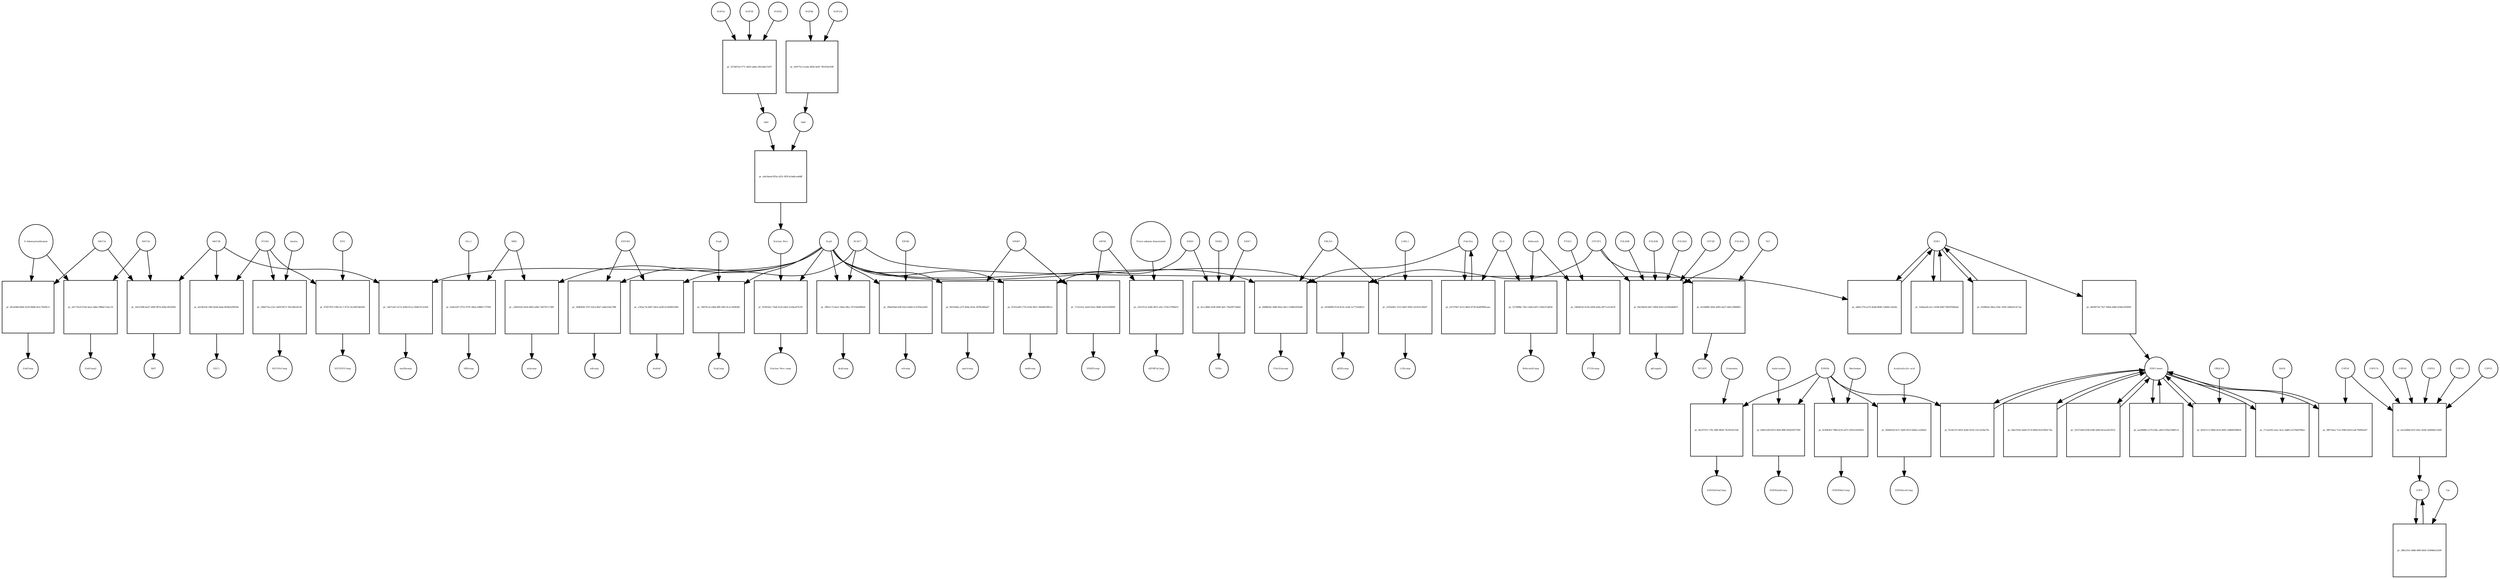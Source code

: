 strict digraph  {
EDN1 [annotation=urn_miriam_uniprot_P05305, bipartite=0, cls=macromolecule, fontsize=4, label=EDN1, shape=circle];
"pr_a80ec37d-a274-4adb-8b48-12b68cc4eb5b" [annotation="", bipartite=1, cls=process, fontsize=4, label="pr_a80ec37d-a274-4adb-8b48-12b68cc4eb5b", shape=square];
DCAF7 [annotation="urn_miriam_uniprot_P61962|urn_miriam_pubmed_16887337|urn_miriam_pubmed_16949367", bipartite=0, cls=macromolecule, fontsize=4, label=DCAF7, shape=circle];
"pr_1efbaa49-eac1-4596-80d7-f661ff586a4e" [annotation="", bipartite=1, cls=process, fontsize=4, label="pr_1efbaa49-eac1-4596-80d7-f661ff586a4e", shape=square];
NUP54 [annotation=urn_miriam_uniprot_Q7Z3B4, bipartite=0, cls=macromolecule, fontsize=4, label=NUP54, shape=circle];
"pr_557d47ed-577c-4652-ab6a-20e1b4a7247f" [annotation="", bipartite=1, cls=process, fontsize=4, label="pr_557d47ed-577c-4652-ab6a-20e1b4a7247f", shape=square];
nup1 [annotation=urn_miriam_pubmed_12196509, bipartite=0, cls=complex, fontsize=4, label=nup1, shape=circle];
NUP58 [annotation=urn_miriam_uniprot_Q9BVL2, bipartite=0, cls=macromolecule, fontsize=4, label=NUP58, shape=circle];
NUP62 [annotation=urn_miriam_uniprot_P37198, bipartite=0, cls=macromolecule, fontsize=4, label=NUP62, shape=circle];
GTF2F2 [annotation="urn_miriam_uniprot_P13984|urn_miriam_pubmed_10428810", bipartite=0, cls=macromolecule, fontsize=4, label=GTF2F2, shape=circle];
"pr_64e59b26-b4e7-4904-9eb3-af320e6bd87c" [annotation="", bipartite=1, cls=process, fontsize=4, label="pr_64e59b26-b4e7-4904-9eb3-af320e6bd87c", shape=square];
gtfrnapoly [annotation=urn_miriam_pubmed_26344197, bipartite=0, cls=complex, fontsize=4, label=gtfrnapoly, shape=circle];
GTF2B [annotation=urn_miriam_uniprot_Q00403, bipartite=0, cls=macromolecule, fontsize=4, label=GTF2B, shape=circle];
POLR2A [annotation=urn_miriam_uniprot_P30876, bipartite=0, cls=macromolecule, fontsize=4, label=POLR2A, shape=circle];
POLR2B [annotation=urn_miriam_uniprot_P30876, bipartite=0, cls=macromolecule, fontsize=4, label=POLR2B, shape=circle];
POLR2E [annotation=urn_miriam_uniprot_P19388, bipartite=0, cls=macromolecule, fontsize=4, label=POLR2E, shape=circle];
POLR2G [annotation=urn_miriam_uniprot_P62487, bipartite=0, cls=macromolecule, fontsize=4, label=POLR2G, shape=circle];
NEK9 [annotation=urn_miriam_uniprot_Q8TD19, bipartite=0, cls=macromolecule, fontsize=4, label=NEK9, shape=circle];
"pr_6cccd98e-b54f-4f40-9afc-7f4a0971b06d" [annotation="", bipartite=1, cls=process, fontsize=4, label="pr_6cccd98e-b54f-4f40-9afc-7f4a0971b06d", shape=square];
NEKs [annotation=urn_miriam_pubmed_28514442, bipartite=0, cls=complex, fontsize=4, label=NEKs, shape=circle];
NEK7 [annotation=urn_miriam_uniprot_Q8TDX7, bipartite=0, cls=macromolecule, fontsize=4, label=NEK7, shape=circle];
NEK6 [annotation=urn_miriam_uniprot_Q9HC98, bipartite=0, cls=macromolecule, fontsize=4, label=NEK6, shape=circle];
"pr_416f8b2e-68ea-434c-9356-2d9e43c417ae" [annotation="", bipartite=1, cls=process, fontsize=4, label="pr_416f8b2e-68ea-434c-9356-2d9e43c417ae", shape=square];
"EDN1-homo" [annotation=urn_miriam_pubmed_16713569, bipartite=0, cls=complex, fontsize=4, label="EDN1-homo", shape=circle];
"pr_9da1914e-0ad4-47c4-8944-823cf9d3c7ba" [annotation="", bipartite=1, cls=process, fontsize=4, label="pr_9da1914e-0ad4-47c4-8944-823cf9d3c7ba", shape=square];
"pr_16157a6d-019b-438f-a0b9-de1ea262307a" [annotation="", bipartite=1, cls=process, fontsize=4, label="pr_16157a6d-019b-438f-a0b9-de1ea262307a", shape=square];
COPS2 [annotation=urn_miriam_uniprot_P61201, bipartite=0, cls=macromolecule, fontsize=4, label=COPS2, shape=circle];
"pr_ba1ed9dd-621f-43ec-829e-e6d000e13e89" [annotation="", bipartite=1, cls=process, fontsize=4, label="pr_ba1ed9dd-621f-43ec-829e-e6d000e13e89", shape=square];
COPS [annotation=urn_miriam_pubmed_16045761, bipartite=0, cls=complex, fontsize=4, label=COPS, shape=circle];
COPS4 [annotation=urn_miriam_uniprot_Q9UBW8, bipartite=0, cls=macromolecule, fontsize=4, label=COPS4, shape=circle];
COPS5 [annotation=urn_miriam_uniprot_Q92905, bipartite=0, cls=macromolecule, fontsize=4, label=COPS5, shape=circle];
COPS6 [annotation=urn_miriam_uniprot_Q7L5N1, bipartite=0, cls=macromolecule, fontsize=4, label=COPS6, shape=circle];
COPS7A [annotation=urn_miriam_uniprot_Q9UBW8, bipartite=0, cls=macromolecule, fontsize=4, label=COPS7A, shape=circle];
COPS8 [annotation=urn_miriam_uniprot_Q99627, bipartite=0, cls=macromolecule, fontsize=4, label=COPS8, shape=circle];
MAT1A [annotation=urn_miriam_uniprot_Q00266, bipartite=0, cls=macromolecule, fontsize=4, label=MAT1A, shape=circle];
"pr_1bcb7d0b-be07-469f-987d-d58ecf83209d" [annotation="", bipartite=1, cls=process, fontsize=4, label="pr_1bcb7d0b-be07-469f-987d-d58ecf83209d", shape=square];
MAT [annotation=urn_miriam_pubmed_12671891, bipartite=0, cls=complex, fontsize=4, label=MAT, shape=circle];
MAT2A [annotation=urn_miriam_uniprot_P31153, bipartite=0, cls=macromolecule, fontsize=4, label=MAT2A, shape=circle];
MAT2B [annotation="urn_miriam_uniprot_Q9NZL9|urn_miriam_pubmed_10644686|urn_miriam_pubmed_23189196|urn_miriam_pubmed_25075345|urn_miriam_pubmed_23425511", bipartite=0, cls=macromolecule, fontsize=4, label=MAT2B, shape=circle];
FBLN5 [annotation=urn_miriam_uniprot_Q9UBX5, bipartite=0, cls=macromolecule, fontsize=4, label=FBLN5, shape=circle];
"pr_2295a681-37e5-44d7-85fb-1d1410c39a87" [annotation="", bipartite=1, cls=process, fontsize=4, label="pr_2295a681-37e5-44d7-85fb-1d1410c39a87", shape=square];
LOXcomp [annotation=urn_miriam_pubmed_14745449, bipartite=0, cls=complex, fontsize=4, label=LOXcomp, shape=circle];
LOXL1 [annotation=urn_miriam_uniprot_Q08397, bipartite=0, cls=macromolecule, fontsize=4, label=LOXL1, shape=circle];
Nsp9 [annotation="urn_miriam_uniprot_P0DTD1|urn_miriam_ncbiprotein_YP_009725305", bipartite=0, cls=macromolecule, fontsize=4, label=Nsp9, shape=circle];
"pr_cbb71ab7-d17a-4366-811a-54db741310a8" [annotation="", bipartite=1, cls=process, fontsize=4, label="pr_cbb71ab7-d17a-4366-811a-54db741310a8", shape=square];
mat2bcomp [annotation=urn_miriam_pubmed_32353859, bipartite=0, cls=complex, fontsize=4, label=mat2bcomp, shape=circle];
MIB1 [annotation="urn_miriam_uniprot_Q86YT6|urn_miriam_pubmed_24185901", bipartite=0, cls=macromolecule, fontsize=4, label=MIB1, shape=circle];
"pr_b3eb1e67-0752-4791-94a6-e9885c737941" [annotation="", bipartite=1, cls=process, fontsize=4, label="pr_b3eb1e67-0752-4791-94a6-e9885c737941", shape=square];
MIBcomp [annotation=urn_miriam_pubmed_21985982, bipartite=0, cls=complex, fontsize=4, label=MIBcomp, shape=circle];
DLL1 [annotation=urn_miriam_uniprot_O00548, bipartite=0, cls=macromolecule, fontsize=4, label=DLL1, shape=circle];
"pr_a614b164-1fb0-4e0d-8ada-863be439059a" [annotation="", bipartite=1, cls=process, fontsize=4, label="pr_a614b164-1fb0-4e0d-8ada-863be439059a", shape=square];
NEC1 [annotation=urn_miriam_pubmed_25544563, bipartite=0, cls=complex, fontsize=4, label=NEC1, shape=circle];
PCSK1 [annotation=urn_miriam_uniprot_F5H982, bipartite=0, cls=macromolecule, fontsize=4, label=PCSK1, shape=circle];
SPART [annotation=urn_miriam_uniprot_Q8N0X7, bipartite=0, cls=macromolecule, fontsize=4, label=SPART, shape=circle];
"pr_7152141e-3ee8-42ee-94d8-3a433592fbf0" [annotation="", bipartite=1, cls=process, fontsize=4, label="pr_7152141e-3ee8-42ee-94d8-3a433592fbf0", shape=square];
SPARTcomp [annotation=urn_miriam_pubmed_19765186, bipartite=0, cls=complex, fontsize=4, label=SPARTcomp, shape=circle];
AIFM1 [annotation=urn_miriam_uniprot_O95831, bipartite=0, cls=macromolecule, fontsize=4, label=AIFM1, shape=circle];
Nsp8 [annotation="urn_miriam_uniprot_P0DTD1|urn_miriam_ncbiprotein_YP_009725304|urn_miriam_taxonomy_2697049", bipartite=0, cls=macromolecule, fontsize=4, label=Nsp8, shape=circle];
"pr_34874cc6-e4bb-4fff-af85-9c2c1f69edf2" [annotation="", bipartite=1, cls=process, fontsize=4, label="pr_34874cc6-e4bb-4fff-af85-9c2c1f69edf2", shape=square];
NspComp [annotation=urn_miriam_pubmed_32296183, bipartite=0, cls=complex, fontsize=4, label=NspComp, shape=circle];
"pr_f5c8a7e3-4452-4a9e-9cb5-c5a13e3ba79c" [annotation="", bipartite=1, cls=process, fontsize=4, label="pr_f5c8a7e3-4452-4a9e-9cb5-c5a13e3ba79c", shape=square];
EDNRA [annotation=urn_miriam_uniprot_P25101, bipartite=0, cls=macromolecule, fontsize=4, label=EDNRA, shape=circle];
"pr_fd1b7cc2-944d-4c63-80d1-ed8bf0308b56" [annotation="", bipartite=1, cls=process, fontsize=4, label="pr_fd1b7cc2-944d-4c63-80d1-ed8bf0308b56", shape=square];
UBQLN4 [annotation=urn_miriam_uniprot_Q9NRR5, bipartite=0, cls=macromolecule, fontsize=4, label=UBQLN4, shape=circle];
"pr_98f73eea-7ce2-49b3-b61d-adc7669d2a97" [annotation="", bipartite=1, cls=process, fontsize=4, label="pr_98f73eea-7ce2-49b3-b61d-adc7669d2a97", shape=square];
Vpr [annotation="urn_miriam_uniprot_I2A5W5|urn_miriam_taxonomy_11676", bipartite=0, cls=macromolecule, fontsize=4, label=Vpr, shape=circle];
"pr_38fe2314-3db8-4f80-b630-334946e52249" [annotation="", bipartite=1, cls=process, fontsize=4, label="pr_38fe2314-3db8-4f80-b630-334946e52249", shape=square];
BAG6 [annotation=urn_miriam_uniprot_P46379, bipartite=0, cls=macromolecule, fontsize=4, label=BAG6, shape=circle];
"pr_17cae545-a2ec-4cec-bd60-a3274dd79bee" [annotation="", bipartite=1, cls=process, fontsize=4, label="pr_17cae545-a2ec-4cec-bd60-a3274dd79bee", shape=square];
"pr_d0e9075d-7427-49b4-a0b6-434dcaf59002" [annotation="", bipartite=1, cls=process, fontsize=4, label="pr_d0e9075d-7427-49b4-a0b6-434dcaf59002", shape=square];
"pr_d21b88f0-360e-4695-ab27-fddcc0f868b5" [annotation="", bipartite=1, cls=process, fontsize=4, label="pr_d21b88f0-360e-4695-ab27-fddcc0f868b5", shape=square];
"TAT-HIV" [annotation=urn_miriam_pubmed_8934526, bipartite=0, cls=complex, fontsize=4, label="TAT-HIV", shape=circle];
TAT [annotation="urn_miriam_uniprot_A6MI22|urn_miriam_taxonomy_11676", bipartite=0, cls=macromolecule, fontsize=4, label=TAT, shape=circle];
nup2 [annotation=urn_miriam_pubmed_9049309, bipartite=0, cls=complex, fontsize=4, label=nup2, shape=circle];
"pr_a0e34aed-955a-4251-9f5f-6cbd4cea8dff" [annotation="", bipartite=1, cls=process, fontsize=4, label="pr_a0e34aed-955a-4251-9f5f-6cbd4cea8dff", shape=square];
"Nuclear Pore" [annotation=urn_miriam_pubmed_32296183, bipartite=0, cls=complex, fontsize=4, label="Nuclear Pore", shape=circle];
NUP214 [annotation=urn_miriam_uniprot_P35658, bipartite=0, cls=macromolecule, fontsize=4, label=NUP214, shape=circle];
"pr_65077ec3-a2da-4d56-9a41-7fb1f54c65ff" [annotation="", bipartite=1, cls=process, fontsize=4, label="pr_65077ec3-a2da-4d56-9a41-7fb1f54c65ff", shape=square];
NUP88 [annotation="urn_miriam_uniprot_Q99567|urn_miriam_pubmed_30543681", bipartite=0, cls=macromolecule, fontsize=4, label=NUP88, shape=circle];
"pr_053016e1-7da8-412f-a9e0-21e6ee67fc05" [annotation="", bipartite=1, cls=process, fontsize=4, label="pr_053016e1-7da8-412f-a9e0-21e6ee67fc05", shape=square];
"Nuclear Pore comp" [annotation=urn_miriam_pubmed_32353859, bipartite=0, cls=complex, fontsize=4, label="Nuclear Pore comp", shape=circle];
ZNF503 [annotation=urn_miriam_uniprot_Q96F45, bipartite=0, cls=macromolecule, fontsize=4, label=ZNF503, shape=circle];
"pr_c5f5ac7d-6d47-44cb-ad38-d120d903349c" [annotation="", bipartite=1, cls=process, fontsize=4, label="pr_c5f5ac7d-6d47-44cb-ad38-d120d903349c", shape=square];
dcafznf [annotation=urn_miriam_pubmed_27705803, bipartite=0, cls=complex, fontsize=4, label=dcafznf, shape=circle];
"pr_c2681b29-2b5d-49d3-ad0e-7b4797c174f6" [annotation="", bipartite=1, cls=process, fontsize=4, label="pr_c2681b29-2b5d-49d3-ad0e-7b4797c174f6", shape=square];
mibcomp [annotation=urn_miriam_pubmed_32353859, bipartite=0, cls=complex, fontsize=4, label=mibcomp, shape=circle];
"pr_5fd83f04-37b7-42cb-80e7-eddc024a799f" [annotation="", bipartite=1, cls=process, fontsize=4, label="pr_5fd83f04-37b7-42cb-80e7-eddc024a799f", shape=square];
znfcomp [annotation=urn_miriam_pubmed_32353859, bipartite=0, cls=complex, fontsize=4, label=znfcomp, shape=circle];
"pr_3f8e1c72-8ae1-44ea-98cc-8751be06f9e8" [annotation="", bipartite=1, cls=process, fontsize=4, label="pr_3f8e1c72-8ae1-44ea-98cc-8751be06f9e8", shape=square];
dcafcomp [annotation=urn_miriam_pubmed_32353859, bipartite=0, cls=complex, fontsize=4, label=dcafcomp, shape=circle];
"pr_30be02bd-efdf-42a5-b40d-2c2593a2e445" [annotation="", bipartite=1, cls=process, fontsize=4, label="pr_30be02bd-efdf-42a5-b40d-2c2593a2e445", shape=square];
eifcomp [annotation=urn_miriam_pubmed_32353859, bipartite=0, cls=complex, fontsize=4, label=eifcomp, shape=circle];
EIF4H [annotation="urn_miriam_uniprot_Q15056|urn_miriam_pubmed_10585411|urn_miriam_pubmed_11418588", bipartite=0, cls=macromolecule, fontsize=4, label=EIF4H, shape=circle];
"pr_f83164de-a37f-464a-9c6a-387ffa480ad7" [annotation="", bipartite=1, cls=process, fontsize=4, label="pr_f83164de-a37f-464a-9c6a-387ffa480ad7", shape=square];
spartcomp [annotation=urn_miriam_pubmed_32353859, bipartite=0, cls=complex, fontsize=4, label=spartcomp, shape=circle];
"pr_47d31a89-1735-410a-9b21-56b4802981a1" [annotation="", bipartite=1, cls=process, fontsize=4, label="pr_47d31a89-1735-410a-9b21-56b4802981a1", shape=square];
nek9comp [annotation=urn_miriam_pubmed_32353859, bipartite=0, cls=complex, fontsize=4, label=nek9comp, shape=circle];
"pr_8488636c-bbf8-40a2-b0c1-b38fb2459a8f" [annotation="", bipartite=1, cls=process, fontsize=4, label="pr_8488636c-bbf8-40a2-b0c1-b38fb2459a8f", shape=square];
Fibrillincomp [annotation=urn_miriam_pubmed_32353859, bipartite=0, cls=complex, fontsize=4, label=Fibrillincomp, shape=circle];
Fibrillin [annotation="urn_miriam_pubmed_8702639|urn_miriam_pubmed_10825173|urn_miriam_pubmed_10544250", bipartite=0, cls=complex, fontsize=4, label=Fibrillin, shape=circle];
"pr_e93d90f0-f15d-4c41-acbb-1e77162dfe1f" [annotation="", bipartite=1, cls=process, fontsize=4, label="pr_e93d90f0-f15d-4c41-acbb-1e77162dfe1f", shape=square];
gtf2f2comp [annotation=urn_miriam_pubmed_32353859, bipartite=0, cls=complex, fontsize=4, label=gtf2f2comp, shape=circle];
"pr_aa290882-e379-43bc-a402-b7ba51b881c4" [annotation="", bipartite=1, cls=process, fontsize=4, label="pr_aa290882-e379-43bc-a402-b7ba51b881c4", shape=square];
"pr_e4737b67-4153-4bd3-8728-8a4f6908caae" [annotation="", bipartite=1, cls=process, fontsize=4, label="pr_e4737b67-4153-4bd3-8728-8a4f6908caae", shape=square];
ELN [annotation=urn_miriam_uniprot_P15502, bipartite=0, cls=macromolecule, fontsize=4, label=ELN, shape=circle];
"pr_df1af48d-89a6-4229-88d6-6e5c7b5f9ccf" [annotation="", bipartite=1, cls=process, fontsize=4, label="pr_df1af48d-89a6-4229-88d6-6e5c7b5f9ccf", shape=square];
SAdComp [annotation="urn_miriam_pubmed_12631701|urn_miriam_pubmed_12060674|urn_miriam_pubmed_11301045|urn_miriam_pubmed_12660248", bipartite=0, cls=complex, fontsize=4, label=SAdComp, shape=circle];
"S-Adenosylmethionine" [annotation="urn_miriam_pubchem.compound_34755|urn_miriam_chebi_CHEBI%3A15414", bipartite=0, cls="simple chemical", fontsize=4, label="S-Adenosylmethionine", shape=circle];
PTGS2 [annotation="", bipartite=0, cls=macromolecule, fontsize=4, label=PTGS2, shape=circle];
"pr_5483bc82-0c9a-4264-ab9a-d9711cfc0e59" [annotation="", bipartite=1, cls=process, fontsize=4, label="pr_5483bc82-0c9a-4264-ab9a-d9711cfc0e59", shape=square];
PTGScomp [annotation=urn_miriam_pubmed_20724158, bipartite=0, cls=complex, fontsize=4, label=PTGScomp, shape=circle];
Rofecoxib [annotation="urn_miriam_pubchem.compound_5090|urn_miriam_chebi_CHEBI%3A8887", bipartite=0, cls="simple chemical", fontsize=4, label=Rofecoxib, shape=circle];
"pr_a01716c9-07ab-4aa1-b4be-99b6e7cbec19" [annotation="", bipartite=1, cls=process, fontsize=4, label="pr_a01716c9-07ab-4aa1-b4be-99b6e7cbec19", shape=square];
SAdComp2 [annotation="urn_miriam_pubmed_12660248|urn_miriam_pubmed_12023972|urn_miriam_pubmed_11596649", bipartite=0, cls=complex, fontsize=4, label=SAdComp2, shape=circle];
"pr_29bd71fa-e32c-4a09-8472-765cd9e2d136" [annotation="", bipartite=1, cls=process, fontsize=4, label="pr_29bd71fa-e32c-4a09-8472-765cd9e2d136", shape=square];
NECINsComp [annotation="urn_miriam_pubmed_17016423|urn_miriam_pubmed_17139284", bipartite=0, cls=complex, fontsize=4, label=NECINsComp, shape=circle];
Insulin [annotation=urn_miriam_uniprot_P01308, bipartite=0, cls=macromolecule, fontsize=4, label=Insulin, shape=circle];
"pr_67d57935-10fb-41c7-873c-0e16653be949" [annotation="", bipartite=1, cls=process, fontsize=4, label="pr_67d57935-10fb-41c7-873c-0e16653be949", shape=square];
NECENVComp [annotation=urn_miriam_pubmed_8940009, bipartite=0, cls=complex, fontsize=4, label=NECENVComp, shape=circle];
ENV [annotation="urn_miriam_uniprot_A0A517FIL8|urn_miriam_taxonomy_11676", bipartite=0, cls=macromolecule, fontsize=4, label=ENV, shape=circle];
"pr_c63c97cb-3a84-4931-a9cc-67dc57f0bb33" [annotation="", bipartite=1, cls=process, fontsize=4, label="pr_c63c97cb-3a84-4931-a9cc-67dc57f0bb33", shape=square];
AIFMFlaComp [annotation="urn_miriam_pubmed_17016423|urn_miriam_pubmed_17139284|urn_miriam_pubmed_10592235", bipartite=0, cls=complex, fontsize=4, label=AIFMFlaComp, shape=circle];
"Flavin adenine dinucleotide" [annotation="urn_miriam_pubchem.compound_643975|urn_miriam_chebi_CHEBI%3A16238", bipartite=0, cls="simple chemical", fontsize=4, label="Flavin adenine dinucleotide", shape=circle];
"pr_8ecd7101-178c-4fbf-883b-74c0554cf106" [annotation="", bipartite=1, cls=process, fontsize=4, label="pr_8ecd7101-178c-4fbf-883b-74c0554cf106", shape=square];
EDNRASitaComp [annotation=urn_miriam_pubmed_17472992, bipartite=0, cls=complex, fontsize=4, label=EDNRASitaComp, shape=circle];
Sitaxentan [annotation="urn_miriam_pubchem.compound_643975|urn_miriam_chebi_CHEBI%3A135736", bipartite=0, cls="simple chemical", fontsize=4, label=Sitaxentan, shape=circle];
"pr_640e1e49-8223-4fd2-8f8f-003e95f37260" [annotation="", bipartite=1, cls=process, fontsize=4, label="pr_640e1e49-8223-4fd2-8f8f-003e95f37260", shape=square];
EDNRAmbComp [annotation=urn_miriam_pubmed_20811346, bipartite=0, cls=complex, fontsize=4, label=EDNRAmbComp, shape=circle];
Ambrisentan [annotation="urn_miriam_pubchem.compound_6918493|urn_miriam_chebi_CHEBI%3A135949", bipartite=0, cls="simple chemical", fontsize=4, label=Ambrisentan, shape=circle];
"pr_6c40b303-79b8-4c45-ad7c-b591a1650424" [annotation="", bipartite=1, cls=process, fontsize=4, label="pr_6c40b303-79b8-4c45-ad7c-b591a1650424", shape=square];
EDNRMacComp [annotation="urn_miriam_pubmed_24261583|urn_miriam_pubmed_22862294|urn_miriam_pubmed_22458347", bipartite=0, cls=complex, fontsize=4, label=EDNRMacComp, shape=circle];
Macitentan [annotation="urn_miriam_pubchem.compound_16004692|urn_miriam_chebi_CHEBI%3A76607", bipartite=0, cls="simple chemical", fontsize=4, label=Macitentan, shape=circle];
"pr_506642e4-fa7c-4495-8523-6b0ecca266ed" [annotation="", bipartite=1, cls=process, fontsize=4, label="pr_506642e4-fa7c-4495-8523-6b0ecca266ed", shape=square];
EDNRAcetComp [annotation=urn_miriam_pubmed_10727528, bipartite=0, cls=complex, fontsize=4, label=EDNRAcetComp, shape=circle];
"Acetylsalicylic acid" [annotation="urn_miriam_pubchem.compound_2244|urn_miriam_chebi_CHEBI%3A15365", bipartite=0, cls="simple chemical", fontsize=4, label="Acetylsalicylic acid", shape=circle];
"pr_5274898c-76e1-4afb-b2f3-1240c67a8f20" [annotation="", bipartite=1, cls=process, fontsize=4, label="pr_5274898c-76e1-4afb-b2f3-1240c67a8f20", shape=square];
RofecoxibComp [annotation="urn_miriam_pubmed_17620346|urn_miriam_pubmed_16679386", bipartite=0, cls=complex, fontsize=4, label=RofecoxibComp, shape=circle];
EDN1 -> "pr_a80ec37d-a274-4adb-8b48-12b68cc4eb5b"  [annotation="", interaction_type=consumption];
EDN1 -> "pr_1efbaa49-eac1-4596-80d7-f661ff586a4e"  [annotation="", interaction_type=consumption];
EDN1 -> "pr_416f8b2e-68ea-434c-9356-2d9e43c417ae"  [annotation="", interaction_type=consumption];
EDN1 -> "pr_d0e9075d-7427-49b4-a0b6-434dcaf59002"  [annotation="", interaction_type=consumption];
"pr_a80ec37d-a274-4adb-8b48-12b68cc4eb5b" -> EDN1  [annotation="", interaction_type=production];
DCAF7 -> "pr_a80ec37d-a274-4adb-8b48-12b68cc4eb5b"  [annotation=urn_miriam_pubmed_27880803, interaction_type=catalysis];
DCAF7 -> "pr_c5f5ac7d-6d47-44cb-ad38-d120d903349c"  [annotation="", interaction_type=consumption];
DCAF7 -> "pr_3f8e1c72-8ae1-44ea-98cc-8751be06f9e8"  [annotation="", interaction_type=consumption];
"pr_1efbaa49-eac1-4596-80d7-f661ff586a4e" -> EDN1  [annotation="", interaction_type=production];
NUP54 -> "pr_557d47ed-577c-4652-ab6a-20e1b4a7247f"  [annotation="", interaction_type=consumption];
"pr_557d47ed-577c-4652-ab6a-20e1b4a7247f" -> nup1  [annotation="", interaction_type=production];
nup1 -> "pr_a0e34aed-955a-4251-9f5f-6cbd4cea8dff"  [annotation="", interaction_type=consumption];
NUP58 -> "pr_557d47ed-577c-4652-ab6a-20e1b4a7247f"  [annotation="", interaction_type=consumption];
NUP62 -> "pr_557d47ed-577c-4652-ab6a-20e1b4a7247f"  [annotation="", interaction_type=consumption];
GTF2F2 -> "pr_64e59b26-b4e7-4904-9eb3-af320e6bd87c"  [annotation="", interaction_type=consumption];
GTF2F2 -> "pr_d21b88f0-360e-4695-ab27-fddcc0f868b5"  [annotation="", interaction_type=consumption];
GTF2F2 -> "pr_e93d90f0-f15d-4c41-acbb-1e77162dfe1f"  [annotation="", interaction_type=consumption];
"pr_64e59b26-b4e7-4904-9eb3-af320e6bd87c" -> gtfrnapoly  [annotation="", interaction_type=production];
GTF2B -> "pr_64e59b26-b4e7-4904-9eb3-af320e6bd87c"  [annotation="", interaction_type=consumption];
POLR2A -> "pr_64e59b26-b4e7-4904-9eb3-af320e6bd87c"  [annotation="", interaction_type=consumption];
POLR2B -> "pr_64e59b26-b4e7-4904-9eb3-af320e6bd87c"  [annotation="", interaction_type=consumption];
POLR2E -> "pr_64e59b26-b4e7-4904-9eb3-af320e6bd87c"  [annotation="", interaction_type=consumption];
POLR2G -> "pr_64e59b26-b4e7-4904-9eb3-af320e6bd87c"  [annotation="", interaction_type=consumption];
NEK9 -> "pr_6cccd98e-b54f-4f40-9afc-7f4a0971b06d"  [annotation="", interaction_type=consumption];
NEK9 -> "pr_47d31a89-1735-410a-9b21-56b4802981a1"  [annotation="", interaction_type=consumption];
"pr_6cccd98e-b54f-4f40-9afc-7f4a0971b06d" -> NEKs  [annotation="", interaction_type=production];
NEK7 -> "pr_6cccd98e-b54f-4f40-9afc-7f4a0971b06d"  [annotation="", interaction_type=consumption];
NEK6 -> "pr_6cccd98e-b54f-4f40-9afc-7f4a0971b06d"  [annotation="", interaction_type=consumption];
"pr_416f8b2e-68ea-434c-9356-2d9e43c417ae" -> EDN1  [annotation="", interaction_type=production];
"EDN1-homo" -> "pr_9da1914e-0ad4-47c4-8944-823cf9d3c7ba"  [annotation="", interaction_type=consumption];
"EDN1-homo" -> "pr_16157a6d-019b-438f-a0b9-de1ea262307a"  [annotation="", interaction_type=consumption];
"EDN1-homo" -> "pr_f5c8a7e3-4452-4a9e-9cb5-c5a13e3ba79c"  [annotation="", interaction_type=consumption];
"EDN1-homo" -> "pr_fd1b7cc2-944d-4c63-80d1-ed8bf0308b56"  [annotation="", interaction_type=consumption];
"EDN1-homo" -> "pr_98f73eea-7ce2-49b3-b61d-adc7669d2a97"  [annotation="", interaction_type=consumption];
"EDN1-homo" -> "pr_17cae545-a2ec-4cec-bd60-a3274dd79bee"  [annotation="", interaction_type=consumption];
"EDN1-homo" -> "pr_aa290882-e379-43bc-a402-b7ba51b881c4"  [annotation="", interaction_type=consumption];
"pr_9da1914e-0ad4-47c4-8944-823cf9d3c7ba" -> "EDN1-homo"  [annotation="", interaction_type=production];
"pr_16157a6d-019b-438f-a0b9-de1ea262307a" -> "EDN1-homo"  [annotation="", interaction_type=production];
COPS2 -> "pr_ba1ed9dd-621f-43ec-829e-e6d000e13e89"  [annotation="", interaction_type=consumption];
"pr_ba1ed9dd-621f-43ec-829e-e6d000e13e89" -> COPS  [annotation="", interaction_type=production];
COPS -> "pr_38fe2314-3db8-4f80-b630-334946e52249"  [annotation="", interaction_type=consumption];
COPS4 -> "pr_ba1ed9dd-621f-43ec-829e-e6d000e13e89"  [annotation="", interaction_type=consumption];
COPS5 -> "pr_ba1ed9dd-621f-43ec-829e-e6d000e13e89"  [annotation="", interaction_type=consumption];
COPS6 -> "pr_ba1ed9dd-621f-43ec-829e-e6d000e13e89"  [annotation="", interaction_type=consumption];
COPS6 -> "pr_98f73eea-7ce2-49b3-b61d-adc7669d2a97"  [annotation="", interaction_type=consumption];
COPS7A -> "pr_ba1ed9dd-621f-43ec-829e-e6d000e13e89"  [annotation="", interaction_type=consumption];
COPS8 -> "pr_ba1ed9dd-621f-43ec-829e-e6d000e13e89"  [annotation="", interaction_type=consumption];
MAT1A -> "pr_1bcb7d0b-be07-469f-987d-d58ecf83209d"  [annotation="", interaction_type=consumption];
MAT1A -> "pr_df1af48d-89a6-4229-88d6-6e5c7b5f9ccf"  [annotation="", interaction_type=consumption];
"pr_1bcb7d0b-be07-469f-987d-d58ecf83209d" -> MAT  [annotation="", interaction_type=production];
MAT2A -> "pr_1bcb7d0b-be07-469f-987d-d58ecf83209d"  [annotation="", interaction_type=consumption];
MAT2A -> "pr_a01716c9-07ab-4aa1-b4be-99b6e7cbec19"  [annotation="", interaction_type=consumption];
MAT2B -> "pr_1bcb7d0b-be07-469f-987d-d58ecf83209d"  [annotation="", interaction_type=consumption];
MAT2B -> "pr_cbb71ab7-d17a-4366-811a-54db741310a8"  [annotation="", interaction_type=consumption];
MAT2B -> "pr_a614b164-1fb0-4e0d-8ada-863be439059a"  [annotation="", interaction_type=consumption];
FBLN5 -> "pr_2295a681-37e5-44d7-85fb-1d1410c39a87"  [annotation="", interaction_type=consumption];
FBLN5 -> "pr_8488636c-bbf8-40a2-b0c1-b38fb2459a8f"  [annotation="", interaction_type=consumption];
"pr_2295a681-37e5-44d7-85fb-1d1410c39a87" -> LOXcomp  [annotation="", interaction_type=production];
LOXL1 -> "pr_2295a681-37e5-44d7-85fb-1d1410c39a87"  [annotation="", interaction_type=consumption];
Nsp9 -> "pr_cbb71ab7-d17a-4366-811a-54db741310a8"  [annotation="", interaction_type=consumption];
Nsp9 -> "pr_34874cc6-e4bb-4fff-af85-9c2c1f69edf2"  [annotation="", interaction_type=consumption];
Nsp9 -> "pr_053016e1-7da8-412f-a9e0-21e6ee67fc05"  [annotation="", interaction_type=consumption];
Nsp9 -> "pr_c2681b29-2b5d-49d3-ad0e-7b4797c174f6"  [annotation="", interaction_type=consumption];
Nsp9 -> "pr_5fd83f04-37b7-42cb-80e7-eddc024a799f"  [annotation="", interaction_type=consumption];
Nsp9 -> "pr_3f8e1c72-8ae1-44ea-98cc-8751be06f9e8"  [annotation="", interaction_type=consumption];
Nsp9 -> "pr_30be02bd-efdf-42a5-b40d-2c2593a2e445"  [annotation="", interaction_type=consumption];
Nsp9 -> "pr_f83164de-a37f-464a-9c6a-387ffa480ad7"  [annotation="", interaction_type=consumption];
Nsp9 -> "pr_47d31a89-1735-410a-9b21-56b4802981a1"  [annotation="", interaction_type=consumption];
Nsp9 -> "pr_8488636c-bbf8-40a2-b0c1-b38fb2459a8f"  [annotation="", interaction_type=consumption];
Nsp9 -> "pr_e93d90f0-f15d-4c41-acbb-1e77162dfe1f"  [annotation="", interaction_type=consumption];
"pr_cbb71ab7-d17a-4366-811a-54db741310a8" -> mat2bcomp  [annotation="", interaction_type=production];
MIB1 -> "pr_b3eb1e67-0752-4791-94a6-e9885c737941"  [annotation="", interaction_type=consumption];
MIB1 -> "pr_c2681b29-2b5d-49d3-ad0e-7b4797c174f6"  [annotation="", interaction_type=consumption];
"pr_b3eb1e67-0752-4791-94a6-e9885c737941" -> MIBcomp  [annotation="", interaction_type=production];
DLL1 -> "pr_b3eb1e67-0752-4791-94a6-e9885c737941"  [annotation="", interaction_type=consumption];
"pr_a614b164-1fb0-4e0d-8ada-863be439059a" -> NEC1  [annotation="", interaction_type=production];
PCSK1 -> "pr_a614b164-1fb0-4e0d-8ada-863be439059a"  [annotation="", interaction_type=consumption];
PCSK1 -> "pr_29bd71fa-e32c-4a09-8472-765cd9e2d136"  [annotation="", interaction_type=consumption];
PCSK1 -> "pr_67d57935-10fb-41c7-873c-0e16653be949"  [annotation="", interaction_type=consumption];
SPART -> "pr_7152141e-3ee8-42ee-94d8-3a433592fbf0"  [annotation="", interaction_type=consumption];
SPART -> "pr_f83164de-a37f-464a-9c6a-387ffa480ad7"  [annotation="", interaction_type=consumption];
"pr_7152141e-3ee8-42ee-94d8-3a433592fbf0" -> SPARTcomp  [annotation="", interaction_type=production];
AIFM1 -> "pr_7152141e-3ee8-42ee-94d8-3a433592fbf0"  [annotation="", interaction_type=consumption];
AIFM1 -> "pr_c63c97cb-3a84-4931-a9cc-67dc57f0bb33"  [annotation="", interaction_type=consumption];
Nsp8 -> "pr_34874cc6-e4bb-4fff-af85-9c2c1f69edf2"  [annotation="", interaction_type=consumption];
"pr_34874cc6-e4bb-4fff-af85-9c2c1f69edf2" -> NspComp  [annotation="", interaction_type=production];
"pr_f5c8a7e3-4452-4a9e-9cb5-c5a13e3ba79c" -> "EDN1-homo"  [annotation="", interaction_type=production];
EDNRA -> "pr_f5c8a7e3-4452-4a9e-9cb5-c5a13e3ba79c"  [annotation="", interaction_type=consumption];
EDNRA -> "pr_8ecd7101-178c-4fbf-883b-74c0554cf106"  [annotation="", interaction_type=consumption];
EDNRA -> "pr_640e1e49-8223-4fd2-8f8f-003e95f37260"  [annotation="", interaction_type=consumption];
EDNRA -> "pr_6c40b303-79b8-4c45-ad7c-b591a1650424"  [annotation="", interaction_type=consumption];
EDNRA -> "pr_506642e4-fa7c-4495-8523-6b0ecca266ed"  [annotation="", interaction_type=consumption];
"pr_fd1b7cc2-944d-4c63-80d1-ed8bf0308b56" -> "EDN1-homo"  [annotation="", interaction_type=production];
UBQLN4 -> "pr_fd1b7cc2-944d-4c63-80d1-ed8bf0308b56"  [annotation="", interaction_type=consumption];
"pr_98f73eea-7ce2-49b3-b61d-adc7669d2a97" -> "EDN1-homo"  [annotation="", interaction_type=production];
Vpr -> "pr_38fe2314-3db8-4f80-b630-334946e52249"  [annotation="", interaction_type=consumption];
"pr_38fe2314-3db8-4f80-b630-334946e52249" -> COPS  [annotation="", interaction_type=production];
BAG6 -> "pr_17cae545-a2ec-4cec-bd60-a3274dd79bee"  [annotation="", interaction_type=consumption];
"pr_17cae545-a2ec-4cec-bd60-a3274dd79bee" -> "EDN1-homo"  [annotation="", interaction_type=production];
"pr_d0e9075d-7427-49b4-a0b6-434dcaf59002" -> "EDN1-homo"  [annotation="", interaction_type=production];
"pr_d21b88f0-360e-4695-ab27-fddcc0f868b5" -> "TAT-HIV"  [annotation="", interaction_type=production];
TAT -> "pr_d21b88f0-360e-4695-ab27-fddcc0f868b5"  [annotation="", interaction_type=consumption];
nup2 -> "pr_a0e34aed-955a-4251-9f5f-6cbd4cea8dff"  [annotation="", interaction_type=consumption];
"pr_a0e34aed-955a-4251-9f5f-6cbd4cea8dff" -> "Nuclear Pore"  [annotation="", interaction_type=production];
"Nuclear Pore" -> "pr_053016e1-7da8-412f-a9e0-21e6ee67fc05"  [annotation="", interaction_type=consumption];
NUP214 -> "pr_65077ec3-a2da-4d56-9a41-7fb1f54c65ff"  [annotation="", interaction_type=consumption];
"pr_65077ec3-a2da-4d56-9a41-7fb1f54c65ff" -> nup2  [annotation="", interaction_type=production];
NUP88 -> "pr_65077ec3-a2da-4d56-9a41-7fb1f54c65ff"  [annotation="", interaction_type=consumption];
"pr_053016e1-7da8-412f-a9e0-21e6ee67fc05" -> "Nuclear Pore comp"  [annotation="", interaction_type=production];
ZNF503 -> "pr_c5f5ac7d-6d47-44cb-ad38-d120d903349c"  [annotation="", interaction_type=consumption];
ZNF503 -> "pr_5fd83f04-37b7-42cb-80e7-eddc024a799f"  [annotation="", interaction_type=consumption];
"pr_c5f5ac7d-6d47-44cb-ad38-d120d903349c" -> dcafznf  [annotation="", interaction_type=production];
"pr_c2681b29-2b5d-49d3-ad0e-7b4797c174f6" -> mibcomp  [annotation="", interaction_type=production];
"pr_5fd83f04-37b7-42cb-80e7-eddc024a799f" -> znfcomp  [annotation="", interaction_type=production];
"pr_3f8e1c72-8ae1-44ea-98cc-8751be06f9e8" -> dcafcomp  [annotation="", interaction_type=production];
"pr_30be02bd-efdf-42a5-b40d-2c2593a2e445" -> eifcomp  [annotation="", interaction_type=production];
EIF4H -> "pr_30be02bd-efdf-42a5-b40d-2c2593a2e445"  [annotation="", interaction_type=consumption];
"pr_f83164de-a37f-464a-9c6a-387ffa480ad7" -> spartcomp  [annotation="", interaction_type=production];
"pr_47d31a89-1735-410a-9b21-56b4802981a1" -> nek9comp  [annotation="", interaction_type=production];
"pr_8488636c-bbf8-40a2-b0c1-b38fb2459a8f" -> Fibrillincomp  [annotation="", interaction_type=production];
Fibrillin -> "pr_8488636c-bbf8-40a2-b0c1-b38fb2459a8f"  [annotation="", interaction_type=consumption];
Fibrillin -> "pr_e4737b67-4153-4bd3-8728-8a4f6908caae"  [annotation="", interaction_type=consumption];
"pr_e93d90f0-f15d-4c41-acbb-1e77162dfe1f" -> gtf2f2comp  [annotation="", interaction_type=production];
"pr_aa290882-e379-43bc-a402-b7ba51b881c4" -> "EDN1-homo"  [annotation="", interaction_type=production];
"pr_e4737b67-4153-4bd3-8728-8a4f6908caae" -> Fibrillin  [annotation="", interaction_type=production];
ELN -> "pr_e4737b67-4153-4bd3-8728-8a4f6908caae"  [annotation="", interaction_type=consumption];
ELN -> "pr_5274898c-76e1-4afb-b2f3-1240c67a8f20"  [annotation="", interaction_type=consumption];
"pr_df1af48d-89a6-4229-88d6-6e5c7b5f9ccf" -> SAdComp  [annotation="", interaction_type=production];
"S-Adenosylmethionine" -> "pr_df1af48d-89a6-4229-88d6-6e5c7b5f9ccf"  [annotation="", interaction_type=consumption];
"S-Adenosylmethionine" -> "pr_a01716c9-07ab-4aa1-b4be-99b6e7cbec19"  [annotation="", interaction_type=consumption];
PTGS2 -> "pr_5483bc82-0c9a-4264-ab9a-d9711cfc0e59"  [annotation="", interaction_type=consumption];
"pr_5483bc82-0c9a-4264-ab9a-d9711cfc0e59" -> PTGScomp  [annotation="", interaction_type=production];
Rofecoxib -> "pr_5483bc82-0c9a-4264-ab9a-d9711cfc0e59"  [annotation="", interaction_type=consumption];
Rofecoxib -> "pr_5274898c-76e1-4afb-b2f3-1240c67a8f20"  [annotation="", interaction_type=consumption];
"pr_a01716c9-07ab-4aa1-b4be-99b6e7cbec19" -> SAdComp2  [annotation="", interaction_type=production];
"pr_29bd71fa-e32c-4a09-8472-765cd9e2d136" -> NECINsComp  [annotation="", interaction_type=production];
Insulin -> "pr_29bd71fa-e32c-4a09-8472-765cd9e2d136"  [annotation="", interaction_type=consumption];
"pr_67d57935-10fb-41c7-873c-0e16653be949" -> NECENVComp  [annotation="", interaction_type=production];
ENV -> "pr_67d57935-10fb-41c7-873c-0e16653be949"  [annotation="", interaction_type=consumption];
"pr_c63c97cb-3a84-4931-a9cc-67dc57f0bb33" -> AIFMFlaComp  [annotation="", interaction_type=production];
"Flavin adenine dinucleotide" -> "pr_c63c97cb-3a84-4931-a9cc-67dc57f0bb33"  [annotation="", interaction_type=consumption];
"pr_8ecd7101-178c-4fbf-883b-74c0554cf106" -> EDNRASitaComp  [annotation="", interaction_type=production];
Sitaxentan -> "pr_8ecd7101-178c-4fbf-883b-74c0554cf106"  [annotation="", interaction_type=consumption];
"pr_640e1e49-8223-4fd2-8f8f-003e95f37260" -> EDNRAmbComp  [annotation="", interaction_type=production];
Ambrisentan -> "pr_640e1e49-8223-4fd2-8f8f-003e95f37260"  [annotation="", interaction_type=consumption];
"pr_6c40b303-79b8-4c45-ad7c-b591a1650424" -> EDNRMacComp  [annotation="", interaction_type=production];
Macitentan -> "pr_6c40b303-79b8-4c45-ad7c-b591a1650424"  [annotation="", interaction_type=consumption];
"pr_506642e4-fa7c-4495-8523-6b0ecca266ed" -> EDNRAcetComp  [annotation="", interaction_type=production];
"Acetylsalicylic acid" -> "pr_506642e4-fa7c-4495-8523-6b0ecca266ed"  [annotation="", interaction_type=consumption];
"pr_5274898c-76e1-4afb-b2f3-1240c67a8f20" -> RofecoxibComp  [annotation="", interaction_type=production];
}
